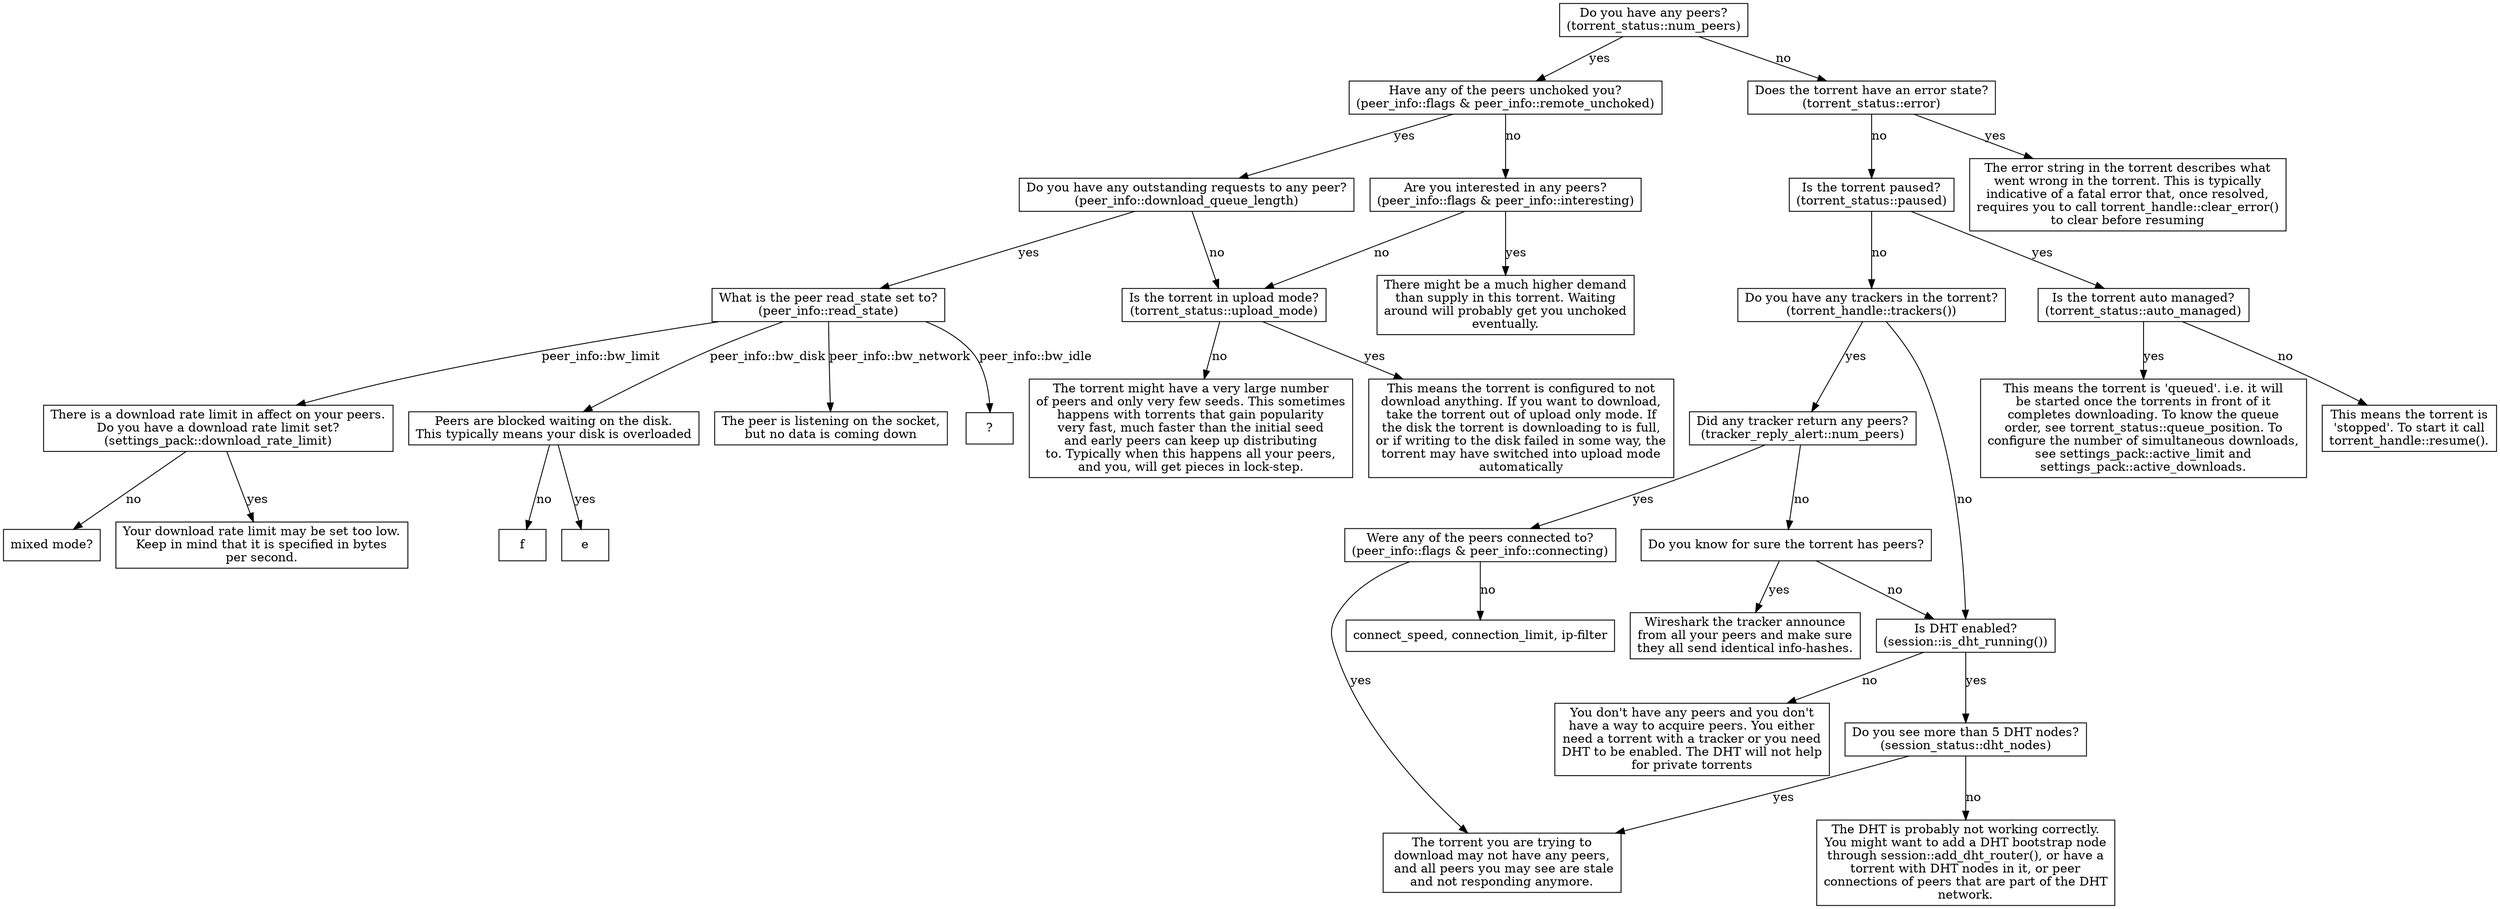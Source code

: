 digraph no_download {

	node [shape=box];

	node_peers [label="Do you have any peers?\n(torrent_status::num_peers)"];
	node_unchoked [label="Have any of the peers unchoked you?\n(peer_info::flags & peer_info::remote_unchoked)"];
	node_error [label="Does the torrent have an error state?\n(torrent_status::error)"];
	node_paused [label="Is the torrent paused?\n(torrent_status::paused)"];
	node_end_error [label="The error string in the torrent describes what\nwent wrong in the torrent. This is typically\nindicative of a fatal error that, once resolved,\nrequires you to call torrent_handle::clear_error()\nto clear before resuming"];
	node_tracker [label="Do you have any trackers in the torrent?\n(torrent_handle::trackers())"];
	node_auto [label="Is the torrent auto managed?\n(torrent_status::auto_managed)"];
	node_outstanding_reqs [label="Do you have any outstanding requests to any peer?\n(peer_info::download_queue_length)"];
	node_interested [label="Are you interested in any peers?\n(peer_info::flags & peer_info::interesting)"];
	node_tracker_peers [label="Did any tracker return any peers?\n(tracker_reply_alert::num_peers)"];

	node_dht_enabled [label="Is DHT enabled?\n(session::is_dht_running())"];

	node_dht_nodes [label="Do you see more than 5 DHT nodes?\n(session_status::dht_nodes)"]

	node_peers_for_sure [label="Do you know for sure the torrent has peers?"];

	node_peers_connected [label="Were any of the peers connected to?\n(peer_info::flags & peer_info::connecting)"];

	node_end_wireshark_tracker [label="Wireshark the tracker announce\nfrom all your peers and make sure\nthey all send identical info-hashes."];

	node_connect_speed [label="connect_speed, connection_limit, ip-filter"];

	node_upload_mode [label="Is the torrent in upload mode?\n(torrent_status::upload_mode)"];
	node_bwstate [label="What is the peer read_state set to?\n(peer_info::read_state)"];

	node_dl_limit [label="There is a download rate limit in affect on your peers.\nDo you have a download rate limit set?\n(settings_pack::download_rate_limit)"];

	node_dl_disk [label="Peers are blocked waiting on the disk.\nThis typically means your disk is overloaded"];

	node_dl_socket [label="The peer is listening on the socket,\nbut no data is coming down"];

// end states

	node_end_queued [label="This means the torrent is 'queued'. i.e. it will\nbe started once the torrents in front of it\ncompletes downloading. To know the queue\norder, see torrent_status::queue_position. To\nconfigure the number of simultaneous downloads,\nsee settings_pack::active_limit and\nsettings_pack::active_downloads."];

	node_end_stopped [label="This means the torrent is\n'stopped'. To start it call\ntorrent_handle::resume()."];

	node_end_no_peer_source [label="You don't have any peers and you don't\nhave a way to acquire peers. You either\nneed a torrent with a tracker or you need\nDHT to be enabled. The DHT will not help\nfor private torrents"];

	node_end_dht_broken [label="The DHT is probably not working correctly.\nYou might want to add a DHT bootstrap node\nthrough session::add_dht_router(), or have a\ntorrent with DHT nodes in it, or peer\nconnections of peers that are part of the DHT\nnetwork."];

	node_end_no_peers [label="The torrent you are trying to\ndownload may not have any peers,\n and all peers you may see are stale\nand not responding anymore."];

	node_end_supply_demand [label="There might be a much higher demand\nthan supply in this torrent. Waiting\naround will probably get you unchoked\neventually."];

	node_end_flash_crowd [label="The torrent might have a very large number\nof peers and only very few seeds. This sometimes\nhappens with torrents that gain popularity\nvery fast, much faster than the initial seed\nand early peers can keep up distributing\nto. Typically when this happens all your peers,\nand you, will get pieces in lock-step."];

	node_end_no_download [label="This means the torrent is configured to not\ndownload anything. If you want to download,\ntake the torrent out of upload only mode. If\nthe disk the torrent is downloading to is full,\nor if writing to the disk failed in some way, the\ntorrent may have switched into upload mode\nautomatically"];
	
	node_peers -> node_error [label="no"];
	node_peers -> node_unchoked [label="yes"];

	node_error -> node_end_error [label="yes"];
	node_error -> node_paused [label="no"];

	node_paused -> node_auto [label="yes"];
	node_paused -> node_tracker [label="no"];

	node_auto -> node_end_queued [label="yes"];
	node_auto -> node_end_stopped [label="no"];

	node_tracker -> node_tracker_peers [label="yes"];
	node_tracker -> node_dht_enabled [label="no"];

	node_tracker_peers -> node_peers_for_sure [label="no"];
	node_tracker_peers -> node_peers_connected [label="yes"];

	node_peers_for_sure -> node_end_wireshark_tracker [label="yes"];
	node_peers_for_sure -> node_dht_enabled [label="no"];

	node_peers_connected -> node_connect_speed [label="no"];
	node_peers_connected -> node_end_no_peers [label="yes"];

	node_dht_enabled -> node_end_no_peer_source [label="no"];
	node_dht_enabled -> node_dht_nodes [label="yes"];

	node_dht_nodes -> node_end_dht_broken [label="no"];
	node_dht_nodes -> node_end_no_peers [label="yes"];

	node_unchoked -> node_outstanding_reqs [label="yes"];
	node_unchoked -> node_interested [label="no"];

	node_outstanding_reqs -> node_bwstate [label="yes"];
	node_outstanding_reqs -> node_upload_mode [label="no"];

	node_upload_mode -> node_end_flash_crowd [label="no"];
	node_upload_mode -> node_end_no_download [label="yes"];

	node_interested -> node_upload_mode [label="no"];
	node_interested -> node_end_supply_demand [label="yes"];

	node_bwstate -> "?" [label="peer_info::bw_idle"];
	node_bwstate -> node_dl_limit [label="peer_info::bw_limit"];
	node_bwstate -> node_dl_socket [label="peer_info::bw_network"];
	node_bwstate -> node_dl_disk [label="peer_info::bw_disk"];

	node_dl_limit -> "Your download rate limit may be set too low.\nKeep in mind that it is specified in bytes\nper second." [label="yes"];
	node_dl_limit -> "mixed mode?" [label="no"];

	node_dl_disk -> "e" [label="yes"];
	node_dl_disk -> "f" [label="no"];
}


